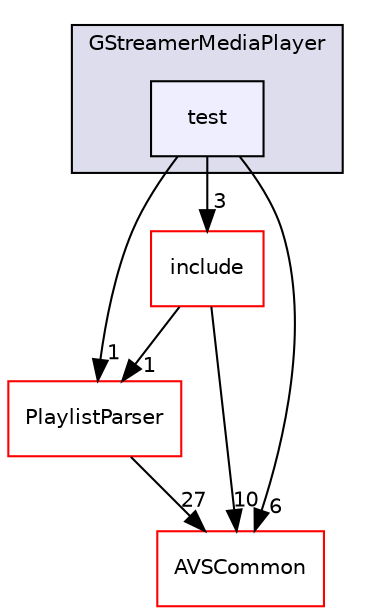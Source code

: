 digraph "/avs-cpp-sdk-tools/cm/autoCM_publicRepo/avs-device-sdk/MediaPlayer/GStreamerMediaPlayer/test" {
  compound=true
  node [ fontsize="10", fontname="Helvetica"];
  edge [ labelfontsize="10", labelfontname="Helvetica"];
  subgraph clusterdir_e1f7d5df1447213cfb529aad5fa2c859 {
    graph [ bgcolor="#ddddee", pencolor="black", label="GStreamerMediaPlayer" fontname="Helvetica", fontsize="10", URL="dir_e1f7d5df1447213cfb529aad5fa2c859.html"]
  dir_c8b7016d00f27fb841ebdfed199c4e61 [shape=box, label="test", style="filled", fillcolor="#eeeeff", pencolor="black", URL="dir_c8b7016d00f27fb841ebdfed199c4e61.html"];
  }
  dir_655fbec917b1f23289d3ed8ec9803bf1 [shape=box label="PlaylistParser" fillcolor="white" style="filled" color="red" URL="dir_655fbec917b1f23289d3ed8ec9803bf1.html"];
  dir_d1a5c25c65a86ab490915a47e76c835a [shape=box label="include" fillcolor="white" style="filled" color="red" URL="dir_d1a5c25c65a86ab490915a47e76c835a.html"];
  dir_13e65effb2bde530b17b3d5eefcd0266 [shape=box label="AVSCommon" fillcolor="white" style="filled" color="red" URL="dir_13e65effb2bde530b17b3d5eefcd0266.html"];
  dir_655fbec917b1f23289d3ed8ec9803bf1->dir_13e65effb2bde530b17b3d5eefcd0266 [headlabel="27", labeldistance=1.5 headhref="dir_000239_000009.html"];
  dir_d1a5c25c65a86ab490915a47e76c835a->dir_655fbec917b1f23289d3ed8ec9803bf1 [headlabel="1", labeldistance=1.5 headhref="dir_000235_000239.html"];
  dir_d1a5c25c65a86ab490915a47e76c835a->dir_13e65effb2bde530b17b3d5eefcd0266 [headlabel="10", labeldistance=1.5 headhref="dir_000235_000009.html"];
  dir_c8b7016d00f27fb841ebdfed199c4e61->dir_655fbec917b1f23289d3ed8ec9803bf1 [headlabel="1", labeldistance=1.5 headhref="dir_000238_000239.html"];
  dir_c8b7016d00f27fb841ebdfed199c4e61->dir_d1a5c25c65a86ab490915a47e76c835a [headlabel="3", labeldistance=1.5 headhref="dir_000238_000235.html"];
  dir_c8b7016d00f27fb841ebdfed199c4e61->dir_13e65effb2bde530b17b3d5eefcd0266 [headlabel="6", labeldistance=1.5 headhref="dir_000238_000009.html"];
}
